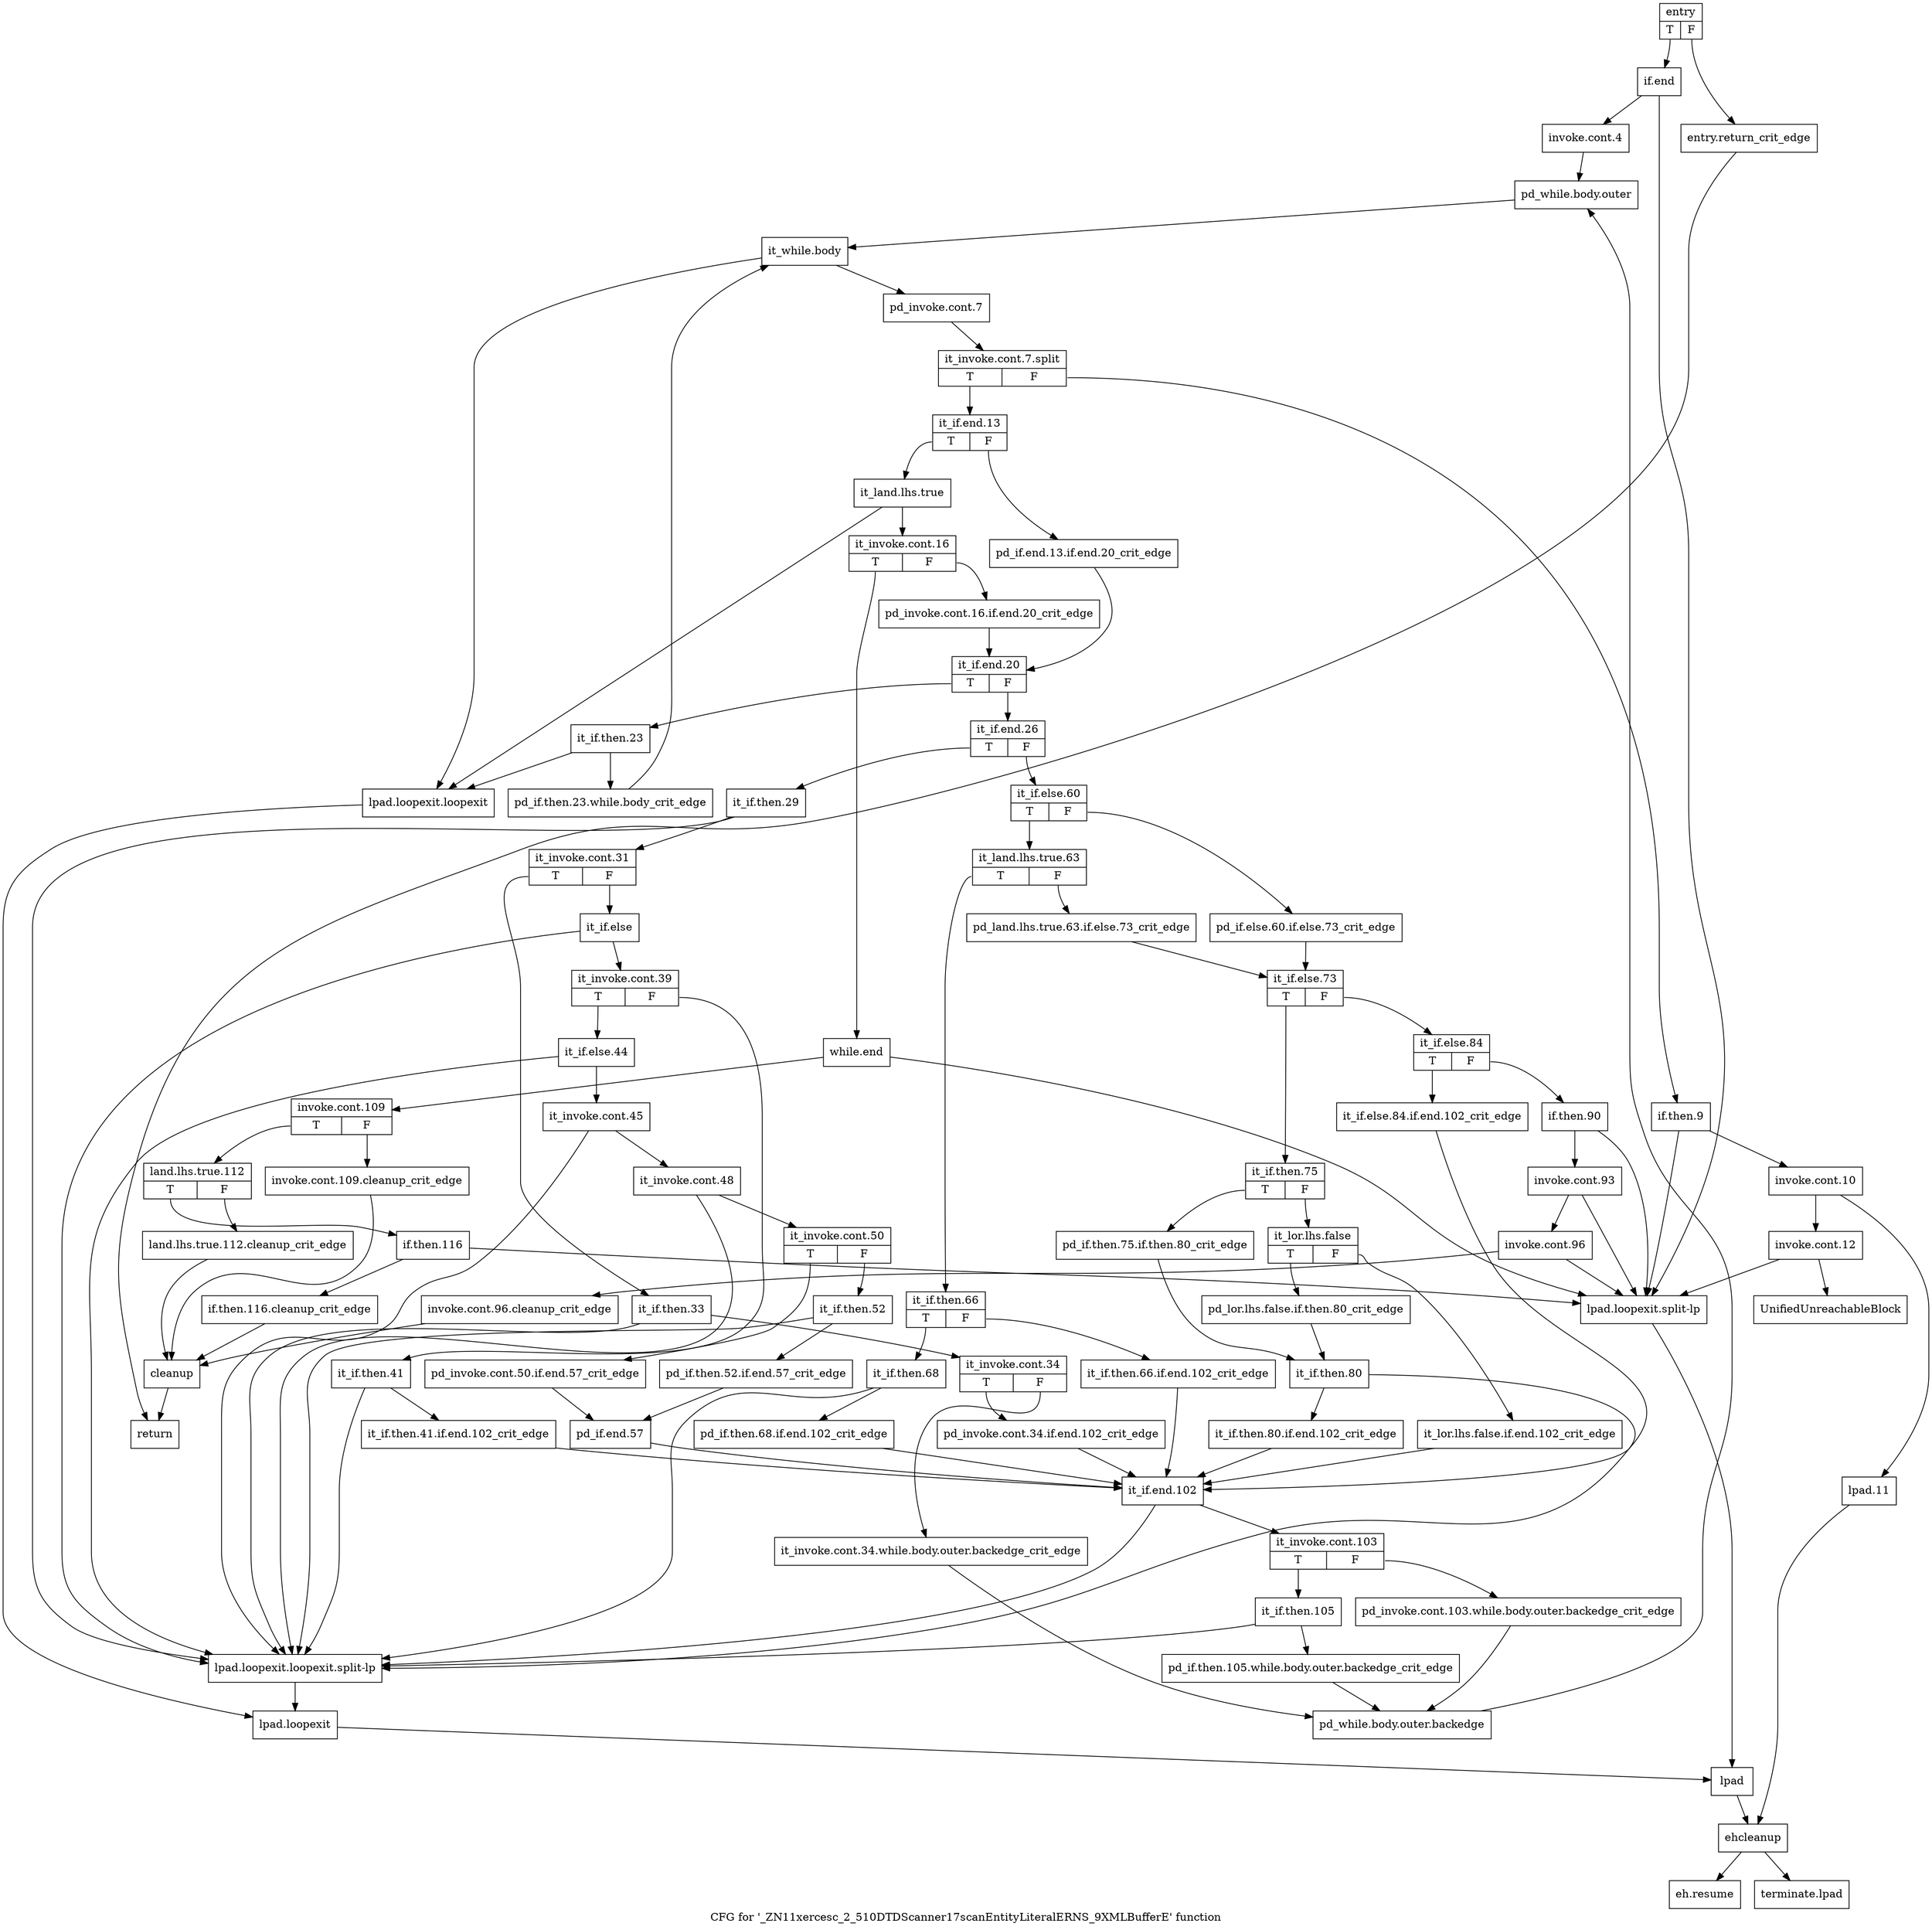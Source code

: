 digraph "CFG for '_ZN11xercesc_2_510DTDScanner17scanEntityLiteralERNS_9XMLBufferE' function" {
	label="CFG for '_ZN11xercesc_2_510DTDScanner17scanEntityLiteralERNS_9XMLBufferE' function";

	Node0x31c0780 [shape=record,label="{entry|{<s0>T|<s1>F}}"];
	Node0x31c0780:s0 -> Node0x31c0820;
	Node0x31c0780:s1 -> Node0x31c07d0;
	Node0x31c07d0 [shape=record,label="{entry.return_crit_edge}"];
	Node0x31c07d0 -> Node0x31cce00;
	Node0x31c0820 [shape=record,label="{if.end}"];
	Node0x31c0820 -> Node0x31c0870;
	Node0x31c0820 -> Node0x31cb910;
	Node0x31c0870 [shape=record,label="{invoke.cont.4}"];
	Node0x31c0870 -> Node0x31c08c0;
	Node0x31c08c0 [shape=record,label="{pd_while.body.outer}"];
	Node0x31c08c0 -> Node0x31c0910;
	Node0x31c0910 [shape=record,label="{it_while.body}"];
	Node0x31c0910 -> Node0x31c0960;
	Node0x31c0910 -> Node0x31cb820;
	Node0x31c0960 [shape=record,label="{pd_invoke.cont.7}"];
	Node0x31c0960 -> Node0xa8a6300;
	Node0xa8a6300 [shape=record,label="{it_invoke.cont.7.split|{<s0>T|<s1>F}}"];
	Node0xa8a6300:s0 -> Node0x31cba00;
	Node0xa8a6300:s1 -> Node0x31cb730;
	Node0x31cb730 [shape=record,label="{if.then.9}"];
	Node0x31cb730 -> Node0x31cb780;
	Node0x31cb730 -> Node0x31cb910;
	Node0x31cb780 [shape=record,label="{invoke.cont.10}"];
	Node0x31cb780 -> Node0x31cb7d0;
	Node0x31cb780 -> Node0x31cb9b0;
	Node0x31cb7d0 [shape=record,label="{invoke.cont.12}"];
	Node0x31cb7d0 -> Node0x31ccef0;
	Node0x31cb7d0 -> Node0x31cb910;
	Node0x31cb820 [shape=record,label="{lpad.loopexit.loopexit}"];
	Node0x31cb820 -> Node0x31cb8c0;
	Node0x31cb870 [shape=record,label="{lpad.loopexit.loopexit.split-lp}"];
	Node0x31cb870 -> Node0x31cb8c0;
	Node0x31cb8c0 [shape=record,label="{lpad.loopexit}"];
	Node0x31cb8c0 -> Node0x31cb960;
	Node0x31cb910 [shape=record,label="{lpad.loopexit.split-lp}"];
	Node0x31cb910 -> Node0x31cb960;
	Node0x31cb960 [shape=record,label="{lpad}"];
	Node0x31cb960 -> Node0x31ccdb0;
	Node0x31cb9b0 [shape=record,label="{lpad.11}"];
	Node0x31cb9b0 -> Node0x31ccdb0;
	Node0x31cba00 [shape=record,label="{it_if.end.13|{<s0>T|<s1>F}}"];
	Node0x31cba00:s0 -> Node0x31cbaa0;
	Node0x31cba00:s1 -> Node0x31cba50;
	Node0x31cba50 [shape=record,label="{pd_if.end.13.if.end.20_crit_edge}"];
	Node0x31cba50 -> Node0x31cbb90;
	Node0x31cbaa0 [shape=record,label="{it_land.lhs.true}"];
	Node0x31cbaa0 -> Node0x31cbaf0;
	Node0x31cbaa0 -> Node0x31cb820;
	Node0x31cbaf0 [shape=record,label="{it_invoke.cont.16|{<s0>T|<s1>F}}"];
	Node0x31cbaf0:s0 -> Node0x31ccb30;
	Node0x31cbaf0:s1 -> Node0x31cbb40;
	Node0x31cbb40 [shape=record,label="{pd_invoke.cont.16.if.end.20_crit_edge}"];
	Node0x31cbb40 -> Node0x31cbb90;
	Node0x31cbb90 [shape=record,label="{it_if.end.20|{<s0>T|<s1>F}}"];
	Node0x31cbb90:s0 -> Node0x31cbbe0;
	Node0x31cbb90:s1 -> Node0x31cbc80;
	Node0x31cbbe0 [shape=record,label="{it_if.then.23}"];
	Node0x31cbbe0 -> Node0x31cbc30;
	Node0x31cbbe0 -> Node0x31cb820;
	Node0x31cbc30 [shape=record,label="{pd_if.then.23.while.body_crit_edge}"];
	Node0x31cbc30 -> Node0x31c0910;
	Node0x31cbc80 [shape=record,label="{it_if.end.26|{<s0>T|<s1>F}}"];
	Node0x31cbc80:s0 -> Node0x31cbcd0;
	Node0x31cbc80:s1 -> Node0x31cc2c0;
	Node0x31cbcd0 [shape=record,label="{it_if.then.29}"];
	Node0x31cbcd0 -> Node0x31cbd20;
	Node0x31cbcd0 -> Node0x31cb870;
	Node0x31cbd20 [shape=record,label="{it_invoke.cont.31|{<s0>T|<s1>F}}"];
	Node0x31cbd20:s0 -> Node0x31cbd70;
	Node0x31cbd20:s1 -> Node0x31cbf00;
	Node0x31cbd70 [shape=record,label="{it_if.then.33}"];
	Node0x31cbd70 -> Node0x31cbdc0;
	Node0x31cbd70 -> Node0x31cb870;
	Node0x31cbdc0 [shape=record,label="{it_invoke.cont.34|{<s0>T|<s1>F}}"];
	Node0x31cbdc0:s0 -> Node0x31cbe60;
	Node0x31cbdc0:s1 -> Node0x31cbe10;
	Node0x31cbe10 [shape=record,label="{it_invoke.cont.34.while.body.outer.backedge_crit_edge}"];
	Node0x31cbe10 -> Node0x31cbeb0;
	Node0x31cbe60 [shape=record,label="{pd_invoke.cont.34.if.end.102_crit_edge}"];
	Node0x31cbe60 -> Node0x31cc9a0;
	Node0x31cbeb0 [shape=record,label="{pd_while.body.outer.backedge}"];
	Node0x31cbeb0 -> Node0x31c08c0;
	Node0x31cbf00 [shape=record,label="{it_if.else}"];
	Node0x31cbf00 -> Node0x31cbf50;
	Node0x31cbf00 -> Node0x31cb870;
	Node0x31cbf50 [shape=record,label="{it_invoke.cont.39|{<s0>T|<s1>F}}"];
	Node0x31cbf50:s0 -> Node0x31cc040;
	Node0x31cbf50:s1 -> Node0x31cbfa0;
	Node0x31cbfa0 [shape=record,label="{it_if.then.41}"];
	Node0x31cbfa0 -> Node0x31cbff0;
	Node0x31cbfa0 -> Node0x31cb870;
	Node0x31cbff0 [shape=record,label="{it_if.then.41.if.end.102_crit_edge}"];
	Node0x31cbff0 -> Node0x31cc9a0;
	Node0x31cc040 [shape=record,label="{it_if.else.44}"];
	Node0x31cc040 -> Node0x31cc090;
	Node0x31cc040 -> Node0x31cb870;
	Node0x31cc090 [shape=record,label="{it_invoke.cont.45}"];
	Node0x31cc090 -> Node0x31cc0e0;
	Node0x31cc090 -> Node0x31cb870;
	Node0x31cc0e0 [shape=record,label="{it_invoke.cont.48}"];
	Node0x31cc0e0 -> Node0x31cc130;
	Node0x31cc0e0 -> Node0x31cb870;
	Node0x31cc130 [shape=record,label="{it_invoke.cont.50|{<s0>T|<s1>F}}"];
	Node0x31cc130:s0 -> Node0x31cc180;
	Node0x31cc130:s1 -> Node0x31cc1d0;
	Node0x31cc180 [shape=record,label="{pd_invoke.cont.50.if.end.57_crit_edge}"];
	Node0x31cc180 -> Node0x31cc270;
	Node0x31cc1d0 [shape=record,label="{it_if.then.52}"];
	Node0x31cc1d0 -> Node0x31cc220;
	Node0x31cc1d0 -> Node0x31cb870;
	Node0x31cc220 [shape=record,label="{pd_if.then.52.if.end.57_crit_edge}"];
	Node0x31cc220 -> Node0x31cc270;
	Node0x31cc270 [shape=record,label="{pd_if.end.57}"];
	Node0x31cc270 -> Node0x31cc9a0;
	Node0x31cc2c0 [shape=record,label="{it_if.else.60|{<s0>T|<s1>F}}"];
	Node0x31cc2c0:s0 -> Node0x31cc360;
	Node0x31cc2c0:s1 -> Node0x31cc310;
	Node0x31cc310 [shape=record,label="{pd_if.else.60.if.else.73_crit_edge}"];
	Node0x31cc310 -> Node0x31cc540;
	Node0x31cc360 [shape=record,label="{it_land.lhs.true.63|{<s0>T|<s1>F}}"];
	Node0x31cc360:s0 -> Node0x31cc400;
	Node0x31cc360:s1 -> Node0x31cc3b0;
	Node0x31cc3b0 [shape=record,label="{pd_land.lhs.true.63.if.else.73_crit_edge}"];
	Node0x31cc3b0 -> Node0x31cc540;
	Node0x31cc400 [shape=record,label="{it_if.then.66|{<s0>T|<s1>F}}"];
	Node0x31cc400:s0 -> Node0x31cc4a0;
	Node0x31cc400:s1 -> Node0x31cc450;
	Node0x31cc450 [shape=record,label="{it_if.then.66.if.end.102_crit_edge}"];
	Node0x31cc450 -> Node0x31cc9a0;
	Node0x31cc4a0 [shape=record,label="{it_if.then.68}"];
	Node0x31cc4a0 -> Node0x31cc4f0;
	Node0x31cc4a0 -> Node0x31cb870;
	Node0x31cc4f0 [shape=record,label="{pd_if.then.68.if.end.102_crit_edge}"];
	Node0x31cc4f0 -> Node0x31cc9a0;
	Node0x31cc540 [shape=record,label="{it_if.else.73|{<s0>T|<s1>F}}"];
	Node0x31cc540:s0 -> Node0x31cc590;
	Node0x31cc540:s1 -> Node0x31cc7c0;
	Node0x31cc590 [shape=record,label="{it_if.then.75|{<s0>T|<s1>F}}"];
	Node0x31cc590:s0 -> Node0x31cc5e0;
	Node0x31cc590:s1 -> Node0x31cc630;
	Node0x31cc5e0 [shape=record,label="{pd_if.then.75.if.then.80_crit_edge}"];
	Node0x31cc5e0 -> Node0x31cc720;
	Node0x31cc630 [shape=record,label="{it_lor.lhs.false|{<s0>T|<s1>F}}"];
	Node0x31cc630:s0 -> Node0x31cc6d0;
	Node0x31cc630:s1 -> Node0x31cc680;
	Node0x31cc680 [shape=record,label="{it_lor.lhs.false.if.end.102_crit_edge}"];
	Node0x31cc680 -> Node0x31cc9a0;
	Node0x31cc6d0 [shape=record,label="{pd_lor.lhs.false.if.then.80_crit_edge}"];
	Node0x31cc6d0 -> Node0x31cc720;
	Node0x31cc720 [shape=record,label="{it_if.then.80}"];
	Node0x31cc720 -> Node0x31cc770;
	Node0x31cc720 -> Node0x31cb870;
	Node0x31cc770 [shape=record,label="{it_if.then.80.if.end.102_crit_edge}"];
	Node0x31cc770 -> Node0x31cc9a0;
	Node0x31cc7c0 [shape=record,label="{it_if.else.84|{<s0>T|<s1>F}}"];
	Node0x31cc7c0:s0 -> Node0x31cc810;
	Node0x31cc7c0:s1 -> Node0x31cc860;
	Node0x31cc810 [shape=record,label="{it_if.else.84.if.end.102_crit_edge}"];
	Node0x31cc810 -> Node0x31cc9a0;
	Node0x31cc860 [shape=record,label="{if.then.90}"];
	Node0x31cc860 -> Node0x31cc8b0;
	Node0x31cc860 -> Node0x31cb910;
	Node0x31cc8b0 [shape=record,label="{invoke.cont.93}"];
	Node0x31cc8b0 -> Node0x31cc900;
	Node0x31cc8b0 -> Node0x31cb910;
	Node0x31cc900 [shape=record,label="{invoke.cont.96}"];
	Node0x31cc900 -> Node0x31cc950;
	Node0x31cc900 -> Node0x31cb910;
	Node0x31cc950 [shape=record,label="{invoke.cont.96.cleanup_crit_edge}"];
	Node0x31cc950 -> Node0x31ccd60;
	Node0x31cc9a0 [shape=record,label="{it_if.end.102}"];
	Node0x31cc9a0 -> Node0x31cc9f0;
	Node0x31cc9a0 -> Node0x31cb870;
	Node0x31cc9f0 [shape=record,label="{it_invoke.cont.103|{<s0>T|<s1>F}}"];
	Node0x31cc9f0:s0 -> Node0x31cca90;
	Node0x31cc9f0:s1 -> Node0x31cca40;
	Node0x31cca40 [shape=record,label="{pd_invoke.cont.103.while.body.outer.backedge_crit_edge}"];
	Node0x31cca40 -> Node0x31cbeb0;
	Node0x31cca90 [shape=record,label="{it_if.then.105}"];
	Node0x31cca90 -> Node0x31ccae0;
	Node0x31cca90 -> Node0x31cb870;
	Node0x31ccae0 [shape=record,label="{pd_if.then.105.while.body.outer.backedge_crit_edge}"];
	Node0x31ccae0 -> Node0x31cbeb0;
	Node0x31ccb30 [shape=record,label="{while.end}"];
	Node0x31ccb30 -> Node0x31ccb80;
	Node0x31ccb30 -> Node0x31cb910;
	Node0x31ccb80 [shape=record,label="{invoke.cont.109|{<s0>T|<s1>F}}"];
	Node0x31ccb80:s0 -> Node0x31ccc20;
	Node0x31ccb80:s1 -> Node0x31ccbd0;
	Node0x31ccbd0 [shape=record,label="{invoke.cont.109.cleanup_crit_edge}"];
	Node0x31ccbd0 -> Node0x31ccd60;
	Node0x31ccc20 [shape=record,label="{land.lhs.true.112|{<s0>T|<s1>F}}"];
	Node0x31ccc20:s0 -> Node0x31cccc0;
	Node0x31ccc20:s1 -> Node0x31ccc70;
	Node0x31ccc70 [shape=record,label="{land.lhs.true.112.cleanup_crit_edge}"];
	Node0x31ccc70 -> Node0x31ccd60;
	Node0x31cccc0 [shape=record,label="{if.then.116}"];
	Node0x31cccc0 -> Node0x31ccd10;
	Node0x31cccc0 -> Node0x31cb910;
	Node0x31ccd10 [shape=record,label="{if.then.116.cleanup_crit_edge}"];
	Node0x31ccd10 -> Node0x31ccd60;
	Node0x31ccd60 [shape=record,label="{cleanup}"];
	Node0x31ccd60 -> Node0x31cce00;
	Node0x31ccdb0 [shape=record,label="{ehcleanup}"];
	Node0x31ccdb0 -> Node0x31cce50;
	Node0x31ccdb0 -> Node0x31ccea0;
	Node0x31cce00 [shape=record,label="{return}"];
	Node0x31cce50 [shape=record,label="{eh.resume}"];
	Node0x31ccea0 [shape=record,label="{terminate.lpad}"];
	Node0x31ccef0 [shape=record,label="{UnifiedUnreachableBlock}"];
}
